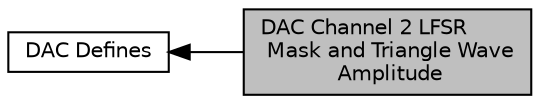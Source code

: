digraph "DAC Channel 2 LFSR Mask and Triangle Wave Amplitude"
{
  edge [fontname="Helvetica",fontsize="10",labelfontname="Helvetica",labelfontsize="10"];
  node [fontname="Helvetica",fontsize="10",shape=record];
  rankdir=LR;
  Node0 [label="DAC Channel 2 LFSR\l Mask and Triangle Wave\l Amplitude",height=0.2,width=0.4,color="black", fillcolor="grey75", style="filled", fontcolor="black"];
  Node1 [label="DAC Defines",height=0.2,width=0.4,color="black", fillcolor="white", style="filled",URL="$group__dac__defines.html",tooltip="Defined Constants and Types for the STM32F0xx Digital to Analog Converter "];
  Node1->Node0 [shape=plaintext, dir="back", style="solid"];
}
